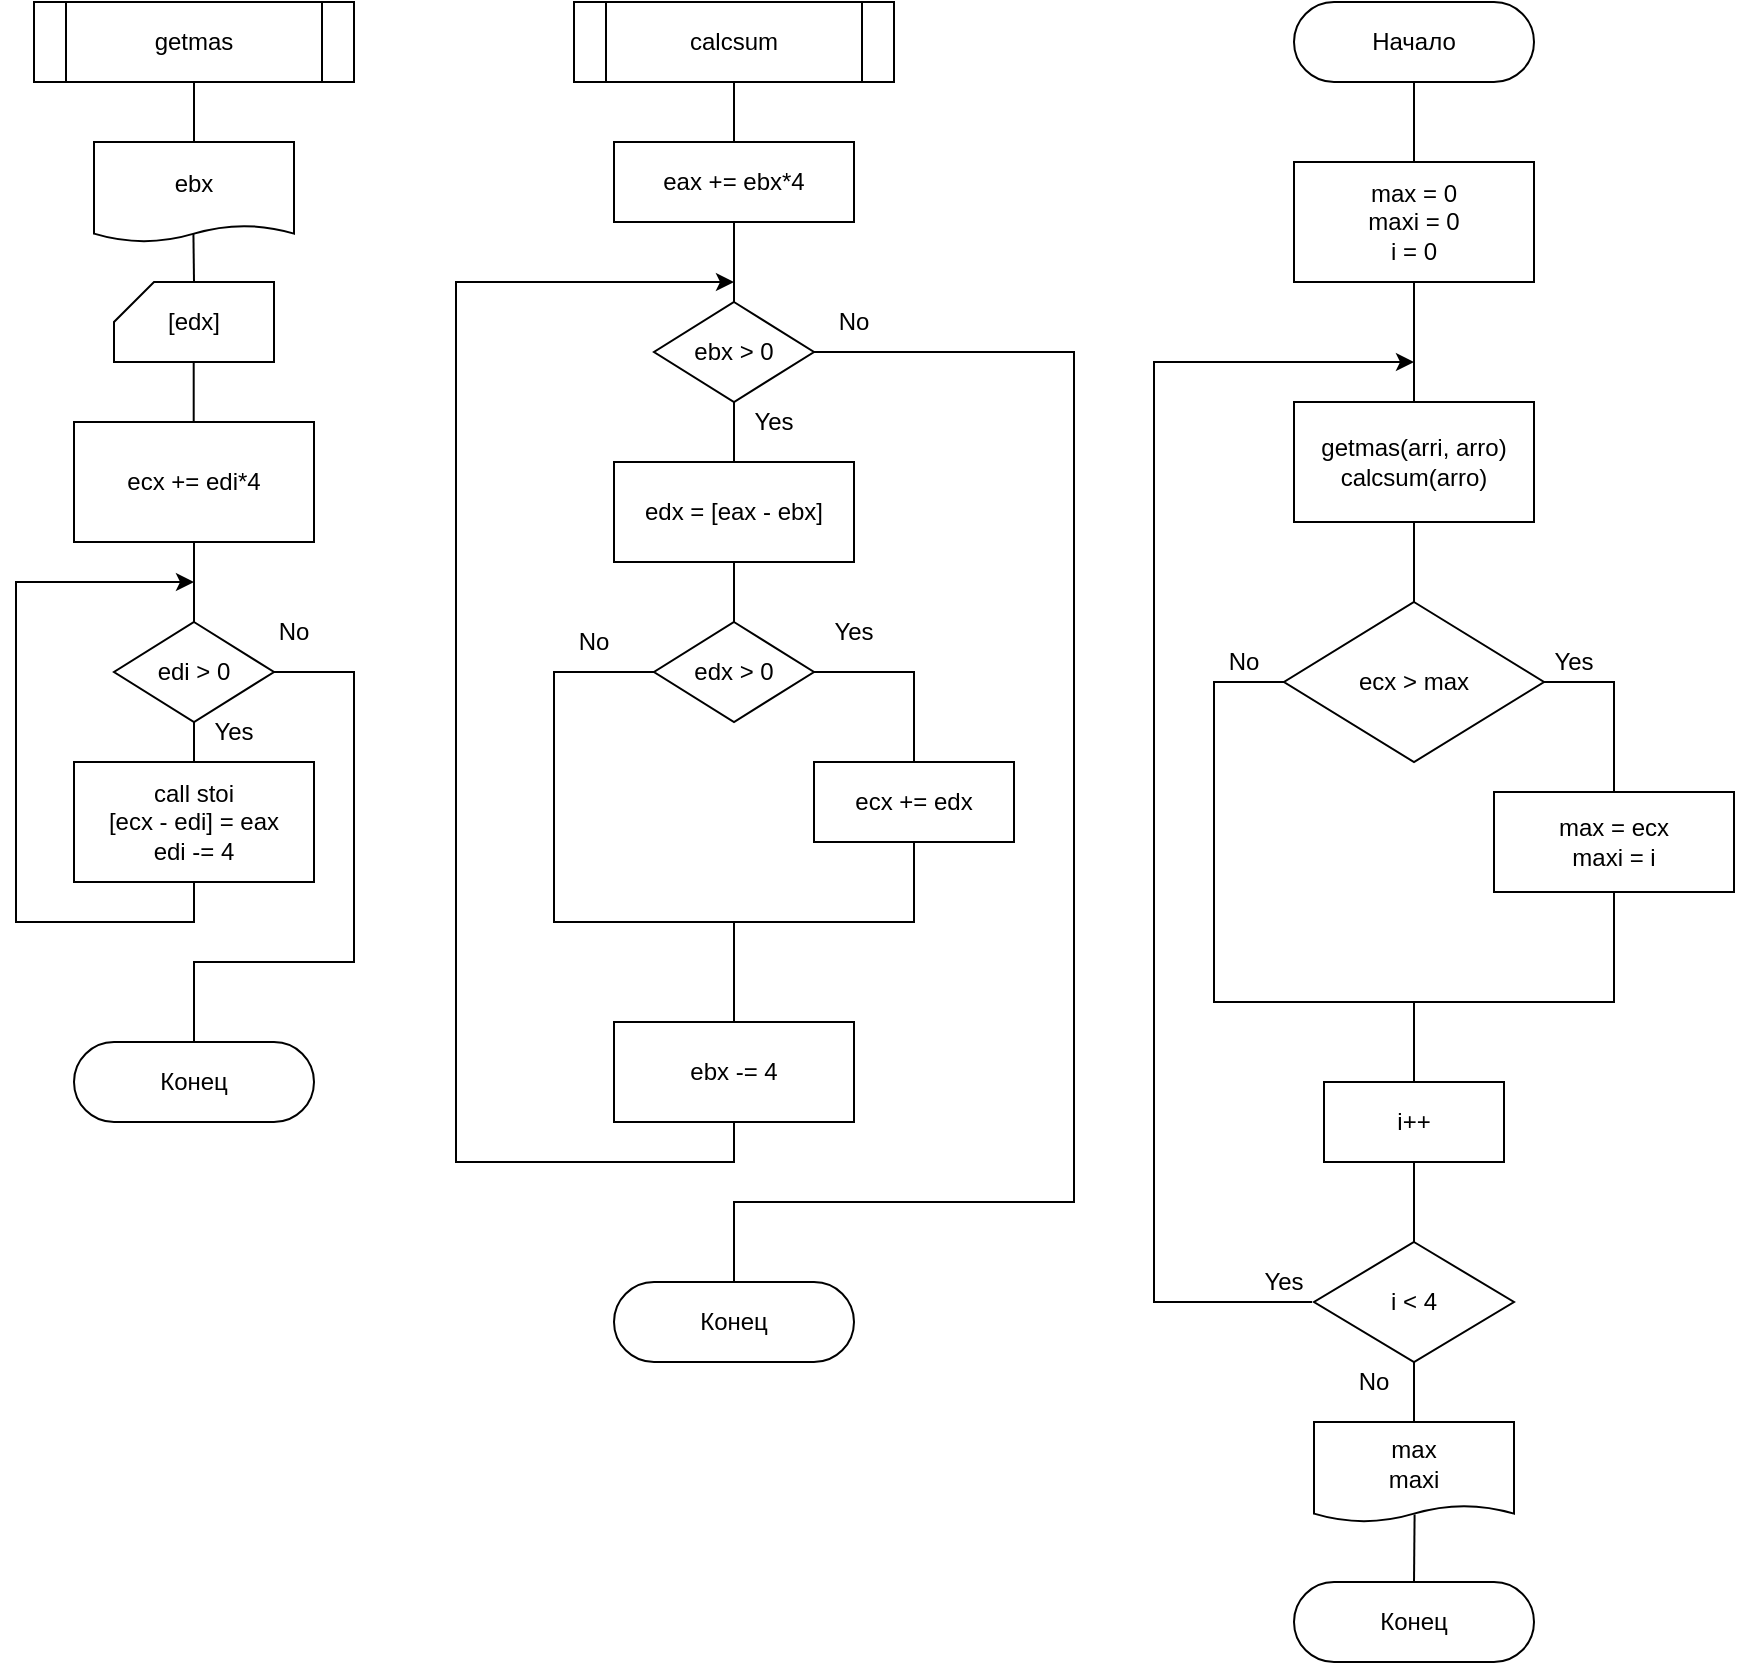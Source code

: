 <mxfile version="24.0.1" type="device">
  <diagram id="C5RBs43oDa-KdzZeNtuy" name="Page-1">
    <mxGraphModel dx="1257" dy="923" grid="1" gridSize="10" guides="1" tooltips="1" connect="1" arrows="1" fold="1" page="1" pageScale="1" pageWidth="827" pageHeight="1169" math="0" shadow="0">
      <root>
        <mxCell id="WIyWlLk6GJQsqaUBKTNV-0" />
        <mxCell id="WIyWlLk6GJQsqaUBKTNV-1" parent="WIyWlLk6GJQsqaUBKTNV-0" />
        <mxCell id="qQ6Ecm4-2o_QA9U-_Twq-19" style="edgeStyle=orthogonalEdgeStyle;rounded=0;orthogonalLoop=1;jettySize=auto;html=1;endArrow=none;endFill=0;exitX=0.497;exitY=0.89;exitDx=0;exitDy=0;exitPerimeter=0;" edge="1" parent="WIyWlLk6GJQsqaUBKTNV-1" source="qQ6Ecm4-2o_QA9U-_Twq-3">
          <mxGeometry relative="1" as="geometry">
            <mxPoint x="160" y="160" as="targetPoint" />
          </mxGeometry>
        </mxCell>
        <mxCell id="qQ6Ecm4-2o_QA9U-_Twq-1" style="edgeStyle=orthogonalEdgeStyle;rounded=0;orthogonalLoop=1;jettySize=auto;html=1;endArrow=none;endFill=0;" edge="1" parent="WIyWlLk6GJQsqaUBKTNV-1" source="qQ6Ecm4-2o_QA9U-_Twq-0">
          <mxGeometry relative="1" as="geometry">
            <mxPoint x="160" y="90" as="targetPoint" />
          </mxGeometry>
        </mxCell>
        <mxCell id="qQ6Ecm4-2o_QA9U-_Twq-0" value="getmas" style="shape=process;whiteSpace=wrap;html=1;backgroundOutline=1;" vertex="1" parent="WIyWlLk6GJQsqaUBKTNV-1">
          <mxGeometry x="80" y="20" width="160" height="40" as="geometry" />
        </mxCell>
        <mxCell id="qQ6Ecm4-2o_QA9U-_Twq-4" style="edgeStyle=orthogonalEdgeStyle;rounded=0;orthogonalLoop=1;jettySize=auto;html=1;endArrow=none;endFill=0;" edge="1" parent="WIyWlLk6GJQsqaUBKTNV-1">
          <mxGeometry relative="1" as="geometry">
            <mxPoint x="159.85" y="230" as="targetPoint" />
            <mxPoint x="159.85" y="200" as="sourcePoint" />
          </mxGeometry>
        </mxCell>
        <mxCell id="qQ6Ecm4-2o_QA9U-_Twq-3" value="ebx" style="shape=document;whiteSpace=wrap;html=1;boundedLbl=1;size=0.167;" vertex="1" parent="WIyWlLk6GJQsqaUBKTNV-1">
          <mxGeometry x="110" y="90" width="100" height="50" as="geometry" />
        </mxCell>
        <mxCell id="qQ6Ecm4-2o_QA9U-_Twq-7" style="edgeStyle=orthogonalEdgeStyle;rounded=0;orthogonalLoop=1;jettySize=auto;html=1;entryX=0.5;entryY=0;entryDx=0;entryDy=0;endArrow=none;endFill=0;exitX=0.5;exitY=1;exitDx=0;exitDy=0;" edge="1" parent="WIyWlLk6GJQsqaUBKTNV-1" source="qQ6Ecm4-2o_QA9U-_Twq-5" target="qQ6Ecm4-2o_QA9U-_Twq-6">
          <mxGeometry relative="1" as="geometry">
            <mxPoint x="160" y="300" as="sourcePoint" />
          </mxGeometry>
        </mxCell>
        <mxCell id="qQ6Ecm4-2o_QA9U-_Twq-5" value="ecx += edi*4" style="rounded=0;whiteSpace=wrap;html=1;" vertex="1" parent="WIyWlLk6GJQsqaUBKTNV-1">
          <mxGeometry x="100" y="230" width="120" height="60" as="geometry" />
        </mxCell>
        <mxCell id="qQ6Ecm4-2o_QA9U-_Twq-8" style="edgeStyle=orthogonalEdgeStyle;rounded=0;orthogonalLoop=1;jettySize=auto;html=1;endArrow=none;endFill=0;" edge="1" parent="WIyWlLk6GJQsqaUBKTNV-1" source="qQ6Ecm4-2o_QA9U-_Twq-6">
          <mxGeometry relative="1" as="geometry">
            <mxPoint x="160" y="400" as="targetPoint" />
          </mxGeometry>
        </mxCell>
        <mxCell id="qQ6Ecm4-2o_QA9U-_Twq-15" style="edgeStyle=orthogonalEdgeStyle;rounded=0;orthogonalLoop=1;jettySize=auto;html=1;exitX=1;exitY=0.5;exitDx=0;exitDy=0;endArrow=none;endFill=0;" edge="1" parent="WIyWlLk6GJQsqaUBKTNV-1" source="qQ6Ecm4-2o_QA9U-_Twq-6">
          <mxGeometry relative="1" as="geometry">
            <mxPoint x="160" y="540" as="targetPoint" />
            <Array as="points">
              <mxPoint x="240" y="355" />
              <mxPoint x="240" y="500" />
              <mxPoint x="160" y="500" />
            </Array>
          </mxGeometry>
        </mxCell>
        <mxCell id="qQ6Ecm4-2o_QA9U-_Twq-6" value="edi &amp;gt; 0" style="rhombus;whiteSpace=wrap;html=1;" vertex="1" parent="WIyWlLk6GJQsqaUBKTNV-1">
          <mxGeometry x="120" y="330" width="80" height="50" as="geometry" />
        </mxCell>
        <mxCell id="qQ6Ecm4-2o_QA9U-_Twq-9" value="Yes" style="text;html=1;align=center;verticalAlign=middle;whiteSpace=wrap;rounded=0;" vertex="1" parent="WIyWlLk6GJQsqaUBKTNV-1">
          <mxGeometry x="150" y="370" width="60" height="30" as="geometry" />
        </mxCell>
        <mxCell id="qQ6Ecm4-2o_QA9U-_Twq-14" style="edgeStyle=orthogonalEdgeStyle;rounded=0;orthogonalLoop=1;jettySize=auto;html=1;" edge="1" parent="WIyWlLk6GJQsqaUBKTNV-1" source="qQ6Ecm4-2o_QA9U-_Twq-11">
          <mxGeometry relative="1" as="geometry">
            <mxPoint x="160" y="310" as="targetPoint" />
            <Array as="points">
              <mxPoint x="160" y="480" />
              <mxPoint x="71" y="480" />
              <mxPoint x="71" y="310" />
              <mxPoint x="160" y="310" />
            </Array>
          </mxGeometry>
        </mxCell>
        <mxCell id="qQ6Ecm4-2o_QA9U-_Twq-11" value="call stoi&lt;div&gt;[ecx - edi] = eax&lt;/div&gt;&lt;div&gt;edi -= 4&lt;/div&gt;" style="rounded=0;whiteSpace=wrap;html=1;" vertex="1" parent="WIyWlLk6GJQsqaUBKTNV-1">
          <mxGeometry x="100" y="400" width="120" height="60" as="geometry" />
        </mxCell>
        <mxCell id="qQ6Ecm4-2o_QA9U-_Twq-16" value="No" style="text;html=1;align=center;verticalAlign=middle;whiteSpace=wrap;rounded=0;" vertex="1" parent="WIyWlLk6GJQsqaUBKTNV-1">
          <mxGeometry x="180" y="320" width="60" height="30" as="geometry" />
        </mxCell>
        <mxCell id="qQ6Ecm4-2o_QA9U-_Twq-17" value="Конец" style="rounded=1;whiteSpace=wrap;html=1;arcSize=50;" vertex="1" parent="WIyWlLk6GJQsqaUBKTNV-1">
          <mxGeometry x="100" y="540" width="120" height="40" as="geometry" />
        </mxCell>
        <mxCell id="qQ6Ecm4-2o_QA9U-_Twq-18" value="[edx]" style="shape=card;whiteSpace=wrap;html=1;size=20;" vertex="1" parent="WIyWlLk6GJQsqaUBKTNV-1">
          <mxGeometry x="120" y="160" width="80" height="40" as="geometry" />
        </mxCell>
        <mxCell id="qQ6Ecm4-2o_QA9U-_Twq-20" value="calcsum" style="shape=process;whiteSpace=wrap;html=1;backgroundOutline=1;" vertex="1" parent="WIyWlLk6GJQsqaUBKTNV-1">
          <mxGeometry x="350" y="20" width="160" height="40" as="geometry" />
        </mxCell>
        <mxCell id="qQ6Ecm4-2o_QA9U-_Twq-22" style="edgeStyle=orthogonalEdgeStyle;rounded=0;orthogonalLoop=1;jettySize=auto;html=1;entryX=0.5;entryY=1;entryDx=0;entryDy=0;endArrow=none;endFill=0;" edge="1" parent="WIyWlLk6GJQsqaUBKTNV-1" source="qQ6Ecm4-2o_QA9U-_Twq-21" target="qQ6Ecm4-2o_QA9U-_Twq-20">
          <mxGeometry relative="1" as="geometry" />
        </mxCell>
        <mxCell id="qQ6Ecm4-2o_QA9U-_Twq-23" style="edgeStyle=orthogonalEdgeStyle;rounded=0;orthogonalLoop=1;jettySize=auto;html=1;endArrow=none;endFill=0;" edge="1" parent="WIyWlLk6GJQsqaUBKTNV-1" source="qQ6Ecm4-2o_QA9U-_Twq-21">
          <mxGeometry relative="1" as="geometry">
            <mxPoint x="430" y="170" as="targetPoint" />
          </mxGeometry>
        </mxCell>
        <mxCell id="qQ6Ecm4-2o_QA9U-_Twq-21" value="eax += ebx*4" style="rounded=0;whiteSpace=wrap;html=1;" vertex="1" parent="WIyWlLk6GJQsqaUBKTNV-1">
          <mxGeometry x="370" y="90" width="120" height="40" as="geometry" />
        </mxCell>
        <mxCell id="qQ6Ecm4-2o_QA9U-_Twq-25" style="edgeStyle=orthogonalEdgeStyle;rounded=0;orthogonalLoop=1;jettySize=auto;html=1;endArrow=none;endFill=0;" edge="1" parent="WIyWlLk6GJQsqaUBKTNV-1" source="qQ6Ecm4-2o_QA9U-_Twq-24">
          <mxGeometry relative="1" as="geometry">
            <mxPoint x="430" y="250" as="targetPoint" />
          </mxGeometry>
        </mxCell>
        <mxCell id="qQ6Ecm4-2o_QA9U-_Twq-40" style="edgeStyle=orthogonalEdgeStyle;rounded=0;orthogonalLoop=1;jettySize=auto;html=1;endArrow=none;endFill=0;" edge="1" parent="WIyWlLk6GJQsqaUBKTNV-1" source="qQ6Ecm4-2o_QA9U-_Twq-24">
          <mxGeometry relative="1" as="geometry">
            <mxPoint x="430" y="660" as="targetPoint" />
            <Array as="points">
              <mxPoint x="600" y="195" />
              <mxPoint x="600" y="620" />
              <mxPoint x="430" y="620" />
            </Array>
          </mxGeometry>
        </mxCell>
        <mxCell id="qQ6Ecm4-2o_QA9U-_Twq-24" value="ebx &amp;gt; 0" style="rhombus;whiteSpace=wrap;html=1;" vertex="1" parent="WIyWlLk6GJQsqaUBKTNV-1">
          <mxGeometry x="390" y="170" width="80" height="50" as="geometry" />
        </mxCell>
        <mxCell id="qQ6Ecm4-2o_QA9U-_Twq-26" value="&lt;div&gt;edx = [eax - ebx]&lt;/div&gt;" style="rounded=0;whiteSpace=wrap;html=1;" vertex="1" parent="WIyWlLk6GJQsqaUBKTNV-1">
          <mxGeometry x="370" y="250" width="120" height="50" as="geometry" />
        </mxCell>
        <mxCell id="qQ6Ecm4-2o_QA9U-_Twq-34" style="edgeStyle=orthogonalEdgeStyle;rounded=0;orthogonalLoop=1;jettySize=auto;html=1;endArrow=none;endFill=0;" edge="1" parent="WIyWlLk6GJQsqaUBKTNV-1" source="qQ6Ecm4-2o_QA9U-_Twq-27">
          <mxGeometry relative="1" as="geometry">
            <mxPoint x="430" y="530" as="targetPoint" />
            <Array as="points">
              <mxPoint x="340" y="355" />
              <mxPoint x="340" y="480" />
              <mxPoint x="430" y="480" />
            </Array>
          </mxGeometry>
        </mxCell>
        <mxCell id="qQ6Ecm4-2o_QA9U-_Twq-35" style="edgeStyle=orthogonalEdgeStyle;rounded=0;orthogonalLoop=1;jettySize=auto;html=1;entryX=0.5;entryY=0;entryDx=0;entryDy=0;endArrow=none;endFill=0;" edge="1" parent="WIyWlLk6GJQsqaUBKTNV-1" source="qQ6Ecm4-2o_QA9U-_Twq-27" target="qQ6Ecm4-2o_QA9U-_Twq-32">
          <mxGeometry relative="1" as="geometry">
            <Array as="points">
              <mxPoint x="520" y="355" />
            </Array>
          </mxGeometry>
        </mxCell>
        <mxCell id="qQ6Ecm4-2o_QA9U-_Twq-27" value="edx &amp;gt; 0" style="rhombus;whiteSpace=wrap;html=1;" vertex="1" parent="WIyWlLk6GJQsqaUBKTNV-1">
          <mxGeometry x="390" y="330" width="80" height="50" as="geometry" />
        </mxCell>
        <mxCell id="qQ6Ecm4-2o_QA9U-_Twq-28" style="edgeStyle=orthogonalEdgeStyle;rounded=0;orthogonalLoop=1;jettySize=auto;html=1;entryX=0.5;entryY=0;entryDx=0;entryDy=0;endArrow=none;endFill=0;" edge="1" parent="WIyWlLk6GJQsqaUBKTNV-1" source="qQ6Ecm4-2o_QA9U-_Twq-26" target="qQ6Ecm4-2o_QA9U-_Twq-27">
          <mxGeometry relative="1" as="geometry" />
        </mxCell>
        <mxCell id="qQ6Ecm4-2o_QA9U-_Twq-29" value="Yes" style="text;html=1;align=center;verticalAlign=middle;whiteSpace=wrap;rounded=0;" vertex="1" parent="WIyWlLk6GJQsqaUBKTNV-1">
          <mxGeometry x="430" y="220" width="40" height="20" as="geometry" />
        </mxCell>
        <mxCell id="qQ6Ecm4-2o_QA9U-_Twq-30" value="Yes" style="text;html=1;align=center;verticalAlign=middle;whiteSpace=wrap;rounded=0;" vertex="1" parent="WIyWlLk6GJQsqaUBKTNV-1">
          <mxGeometry x="470" y="325" width="40" height="20" as="geometry" />
        </mxCell>
        <mxCell id="qQ6Ecm4-2o_QA9U-_Twq-36" style="edgeStyle=orthogonalEdgeStyle;rounded=0;orthogonalLoop=1;jettySize=auto;html=1;endArrow=none;endFill=0;" edge="1" parent="WIyWlLk6GJQsqaUBKTNV-1" source="qQ6Ecm4-2o_QA9U-_Twq-32">
          <mxGeometry relative="1" as="geometry">
            <mxPoint x="430" y="530" as="targetPoint" />
            <Array as="points">
              <mxPoint x="520" y="480" />
              <mxPoint x="430" y="480" />
            </Array>
          </mxGeometry>
        </mxCell>
        <mxCell id="qQ6Ecm4-2o_QA9U-_Twq-32" value="&lt;div&gt;ecx += edx&lt;/div&gt;" style="rounded=0;whiteSpace=wrap;html=1;" vertex="1" parent="WIyWlLk6GJQsqaUBKTNV-1">
          <mxGeometry x="470" y="400" width="100" height="40" as="geometry" />
        </mxCell>
        <mxCell id="qQ6Ecm4-2o_QA9U-_Twq-33" value="No" style="text;html=1;align=center;verticalAlign=middle;whiteSpace=wrap;rounded=0;" vertex="1" parent="WIyWlLk6GJQsqaUBKTNV-1">
          <mxGeometry x="340" y="330" width="40" height="20" as="geometry" />
        </mxCell>
        <mxCell id="qQ6Ecm4-2o_QA9U-_Twq-38" style="edgeStyle=orthogonalEdgeStyle;rounded=0;orthogonalLoop=1;jettySize=auto;html=1;" edge="1" parent="WIyWlLk6GJQsqaUBKTNV-1" source="qQ6Ecm4-2o_QA9U-_Twq-37">
          <mxGeometry relative="1" as="geometry">
            <mxPoint x="430" y="160" as="targetPoint" />
            <Array as="points">
              <mxPoint x="430" y="600" />
              <mxPoint x="291" y="600" />
              <mxPoint x="291" y="160" />
            </Array>
          </mxGeometry>
        </mxCell>
        <mxCell id="qQ6Ecm4-2o_QA9U-_Twq-37" value="&lt;div&gt;ebx -= 4&lt;/div&gt;" style="rounded=0;whiteSpace=wrap;html=1;" vertex="1" parent="WIyWlLk6GJQsqaUBKTNV-1">
          <mxGeometry x="370" y="530" width="120" height="50" as="geometry" />
        </mxCell>
        <mxCell id="qQ6Ecm4-2o_QA9U-_Twq-39" value="No" style="text;html=1;align=center;verticalAlign=middle;whiteSpace=wrap;rounded=0;" vertex="1" parent="WIyWlLk6GJQsqaUBKTNV-1">
          <mxGeometry x="470" y="170" width="40" height="20" as="geometry" />
        </mxCell>
        <mxCell id="qQ6Ecm4-2o_QA9U-_Twq-41" value="Конец" style="rounded=1;whiteSpace=wrap;html=1;arcSize=50;" vertex="1" parent="WIyWlLk6GJQsqaUBKTNV-1">
          <mxGeometry x="370" y="660" width="120" height="40" as="geometry" />
        </mxCell>
        <mxCell id="qQ6Ecm4-2o_QA9U-_Twq-67" style="edgeStyle=orthogonalEdgeStyle;rounded=0;orthogonalLoop=1;jettySize=auto;html=1;entryX=0.5;entryY=0;entryDx=0;entryDy=0;endArrow=none;endFill=0;" edge="1" parent="WIyWlLk6GJQsqaUBKTNV-1" source="qQ6Ecm4-2o_QA9U-_Twq-42" target="qQ6Ecm4-2o_QA9U-_Twq-66">
          <mxGeometry relative="1" as="geometry" />
        </mxCell>
        <mxCell id="qQ6Ecm4-2o_QA9U-_Twq-42" value="Начало" style="rounded=1;whiteSpace=wrap;html=1;arcSize=50;" vertex="1" parent="WIyWlLk6GJQsqaUBKTNV-1">
          <mxGeometry x="710" y="20" width="120" height="40" as="geometry" />
        </mxCell>
        <mxCell id="qQ6Ecm4-2o_QA9U-_Twq-45" style="edgeStyle=orthogonalEdgeStyle;rounded=0;orthogonalLoop=1;jettySize=auto;html=1;endArrow=none;endFill=0;" edge="1" parent="WIyWlLk6GJQsqaUBKTNV-1" source="qQ6Ecm4-2o_QA9U-_Twq-44">
          <mxGeometry relative="1" as="geometry">
            <mxPoint x="770" y="320" as="targetPoint" />
          </mxGeometry>
        </mxCell>
        <mxCell id="qQ6Ecm4-2o_QA9U-_Twq-44" value="getmas(arri, arro)&lt;div&gt;calcsum(arro)&lt;/div&gt;" style="rounded=0;whiteSpace=wrap;html=1;" vertex="1" parent="WIyWlLk6GJQsqaUBKTNV-1">
          <mxGeometry x="710" y="220" width="120" height="60" as="geometry" />
        </mxCell>
        <mxCell id="qQ6Ecm4-2o_QA9U-_Twq-51" style="edgeStyle=orthogonalEdgeStyle;rounded=0;orthogonalLoop=1;jettySize=auto;html=1;endArrow=none;endFill=0;" edge="1" parent="WIyWlLk6GJQsqaUBKTNV-1" source="qQ6Ecm4-2o_QA9U-_Twq-46">
          <mxGeometry relative="1" as="geometry">
            <mxPoint x="770" y="560" as="targetPoint" />
            <Array as="points">
              <mxPoint x="670" y="360" />
              <mxPoint x="670" y="520" />
              <mxPoint x="770" y="520" />
            </Array>
          </mxGeometry>
        </mxCell>
        <mxCell id="qQ6Ecm4-2o_QA9U-_Twq-52" style="edgeStyle=orthogonalEdgeStyle;rounded=0;orthogonalLoop=1;jettySize=auto;html=1;exitX=1;exitY=0.5;exitDx=0;exitDy=0;endArrow=none;endFill=0;" edge="1" parent="WIyWlLk6GJQsqaUBKTNV-1" source="qQ6Ecm4-2o_QA9U-_Twq-46" target="qQ6Ecm4-2o_QA9U-_Twq-49">
          <mxGeometry relative="1" as="geometry" />
        </mxCell>
        <mxCell id="qQ6Ecm4-2o_QA9U-_Twq-46" value="ecx &amp;gt; max" style="rhombus;whiteSpace=wrap;html=1;" vertex="1" parent="WIyWlLk6GJQsqaUBKTNV-1">
          <mxGeometry x="705" y="320" width="130" height="80" as="geometry" />
        </mxCell>
        <mxCell id="qQ6Ecm4-2o_QA9U-_Twq-48" value="Yes" style="text;html=1;align=center;verticalAlign=middle;whiteSpace=wrap;rounded=0;" vertex="1" parent="WIyWlLk6GJQsqaUBKTNV-1">
          <mxGeometry x="830" y="340" width="40" height="20" as="geometry" />
        </mxCell>
        <mxCell id="qQ6Ecm4-2o_QA9U-_Twq-53" style="edgeStyle=orthogonalEdgeStyle;rounded=0;orthogonalLoop=1;jettySize=auto;html=1;endArrow=none;endFill=0;" edge="1" parent="WIyWlLk6GJQsqaUBKTNV-1" source="qQ6Ecm4-2o_QA9U-_Twq-49">
          <mxGeometry relative="1" as="geometry">
            <mxPoint x="770.0" y="560.0" as="targetPoint" />
            <Array as="points">
              <mxPoint x="870" y="520" />
              <mxPoint x="770" y="520" />
            </Array>
          </mxGeometry>
        </mxCell>
        <mxCell id="qQ6Ecm4-2o_QA9U-_Twq-49" value="&lt;div&gt;max = ecx&lt;/div&gt;&lt;div&gt;maxi = i&lt;/div&gt;" style="rounded=0;whiteSpace=wrap;html=1;" vertex="1" parent="WIyWlLk6GJQsqaUBKTNV-1">
          <mxGeometry x="810" y="415" width="120" height="50" as="geometry" />
        </mxCell>
        <mxCell id="qQ6Ecm4-2o_QA9U-_Twq-50" value="No" style="text;html=1;align=center;verticalAlign=middle;whiteSpace=wrap;rounded=0;" vertex="1" parent="WIyWlLk6GJQsqaUBKTNV-1">
          <mxGeometry x="665" y="340" width="40" height="20" as="geometry" />
        </mxCell>
        <mxCell id="qQ6Ecm4-2o_QA9U-_Twq-55" style="edgeStyle=orthogonalEdgeStyle;rounded=0;orthogonalLoop=1;jettySize=auto;html=1;endArrow=none;endFill=0;" edge="1" parent="WIyWlLk6GJQsqaUBKTNV-1" source="qQ6Ecm4-2o_QA9U-_Twq-54">
          <mxGeometry relative="1" as="geometry">
            <mxPoint x="770.0" y="640" as="targetPoint" />
          </mxGeometry>
        </mxCell>
        <mxCell id="qQ6Ecm4-2o_QA9U-_Twq-54" value="i++" style="rounded=0;whiteSpace=wrap;html=1;" vertex="1" parent="WIyWlLk6GJQsqaUBKTNV-1">
          <mxGeometry x="725" y="560" width="90" height="40" as="geometry" />
        </mxCell>
        <mxCell id="qQ6Ecm4-2o_QA9U-_Twq-57" style="edgeStyle=orthogonalEdgeStyle;rounded=0;orthogonalLoop=1;jettySize=auto;html=1;" edge="1" parent="WIyWlLk6GJQsqaUBKTNV-1">
          <mxGeometry relative="1" as="geometry">
            <mxPoint x="770" y="200" as="targetPoint" />
            <mxPoint x="719" y="670" as="sourcePoint" />
            <Array as="points">
              <mxPoint x="640" y="670" />
              <mxPoint x="640" y="200" />
            </Array>
          </mxGeometry>
        </mxCell>
        <mxCell id="qQ6Ecm4-2o_QA9U-_Twq-62" style="edgeStyle=orthogonalEdgeStyle;rounded=0;orthogonalLoop=1;jettySize=auto;html=1;endArrow=none;endFill=0;" edge="1" parent="WIyWlLk6GJQsqaUBKTNV-1" source="qQ6Ecm4-2o_QA9U-_Twq-56">
          <mxGeometry relative="1" as="geometry">
            <mxPoint x="770" y="730" as="targetPoint" />
          </mxGeometry>
        </mxCell>
        <mxCell id="qQ6Ecm4-2o_QA9U-_Twq-56" value="i &amp;lt; 4" style="rhombus;whiteSpace=wrap;html=1;" vertex="1" parent="WIyWlLk6GJQsqaUBKTNV-1">
          <mxGeometry x="720" y="640" width="100" height="60" as="geometry" />
        </mxCell>
        <mxCell id="qQ6Ecm4-2o_QA9U-_Twq-61" value="Yes" style="text;html=1;align=center;verticalAlign=middle;whiteSpace=wrap;rounded=0;" vertex="1" parent="WIyWlLk6GJQsqaUBKTNV-1">
          <mxGeometry x="685" y="650" width="40" height="20" as="geometry" />
        </mxCell>
        <mxCell id="qQ6Ecm4-2o_QA9U-_Twq-63" value="Конец" style="rounded=1;whiteSpace=wrap;html=1;arcSize=50;" vertex="1" parent="WIyWlLk6GJQsqaUBKTNV-1">
          <mxGeometry x="710" y="810" width="120" height="40" as="geometry" />
        </mxCell>
        <mxCell id="qQ6Ecm4-2o_QA9U-_Twq-65" style="edgeStyle=orthogonalEdgeStyle;rounded=0;orthogonalLoop=1;jettySize=auto;html=1;exitX=0.503;exitY=0.925;exitDx=0;exitDy=0;exitPerimeter=0;endArrow=none;endFill=0;" edge="1" parent="WIyWlLk6GJQsqaUBKTNV-1" source="qQ6Ecm4-2o_QA9U-_Twq-64">
          <mxGeometry relative="1" as="geometry">
            <mxPoint x="770" y="810" as="targetPoint" />
          </mxGeometry>
        </mxCell>
        <mxCell id="qQ6Ecm4-2o_QA9U-_Twq-64" value="max&lt;div&gt;maxi&lt;/div&gt;" style="shape=document;whiteSpace=wrap;html=1;boundedLbl=1;size=0.167;" vertex="1" parent="WIyWlLk6GJQsqaUBKTNV-1">
          <mxGeometry x="720" y="730" width="100" height="50" as="geometry" />
        </mxCell>
        <mxCell id="qQ6Ecm4-2o_QA9U-_Twq-68" style="edgeStyle=orthogonalEdgeStyle;rounded=0;orthogonalLoop=1;jettySize=auto;html=1;entryX=0.5;entryY=0;entryDx=0;entryDy=0;endArrow=none;endFill=0;" edge="1" parent="WIyWlLk6GJQsqaUBKTNV-1" source="qQ6Ecm4-2o_QA9U-_Twq-66" target="qQ6Ecm4-2o_QA9U-_Twq-44">
          <mxGeometry relative="1" as="geometry" />
        </mxCell>
        <mxCell id="qQ6Ecm4-2o_QA9U-_Twq-66" value="max = 0&lt;div&gt;maxi = 0&lt;/div&gt;&lt;div&gt;i = 0&lt;/div&gt;" style="rounded=0;whiteSpace=wrap;html=1;" vertex="1" parent="WIyWlLk6GJQsqaUBKTNV-1">
          <mxGeometry x="710" y="100" width="120" height="60" as="geometry" />
        </mxCell>
        <mxCell id="qQ6Ecm4-2o_QA9U-_Twq-69" value="No" style="text;html=1;align=center;verticalAlign=middle;whiteSpace=wrap;rounded=0;" vertex="1" parent="WIyWlLk6GJQsqaUBKTNV-1">
          <mxGeometry x="730" y="700" width="40" height="20" as="geometry" />
        </mxCell>
      </root>
    </mxGraphModel>
  </diagram>
</mxfile>
